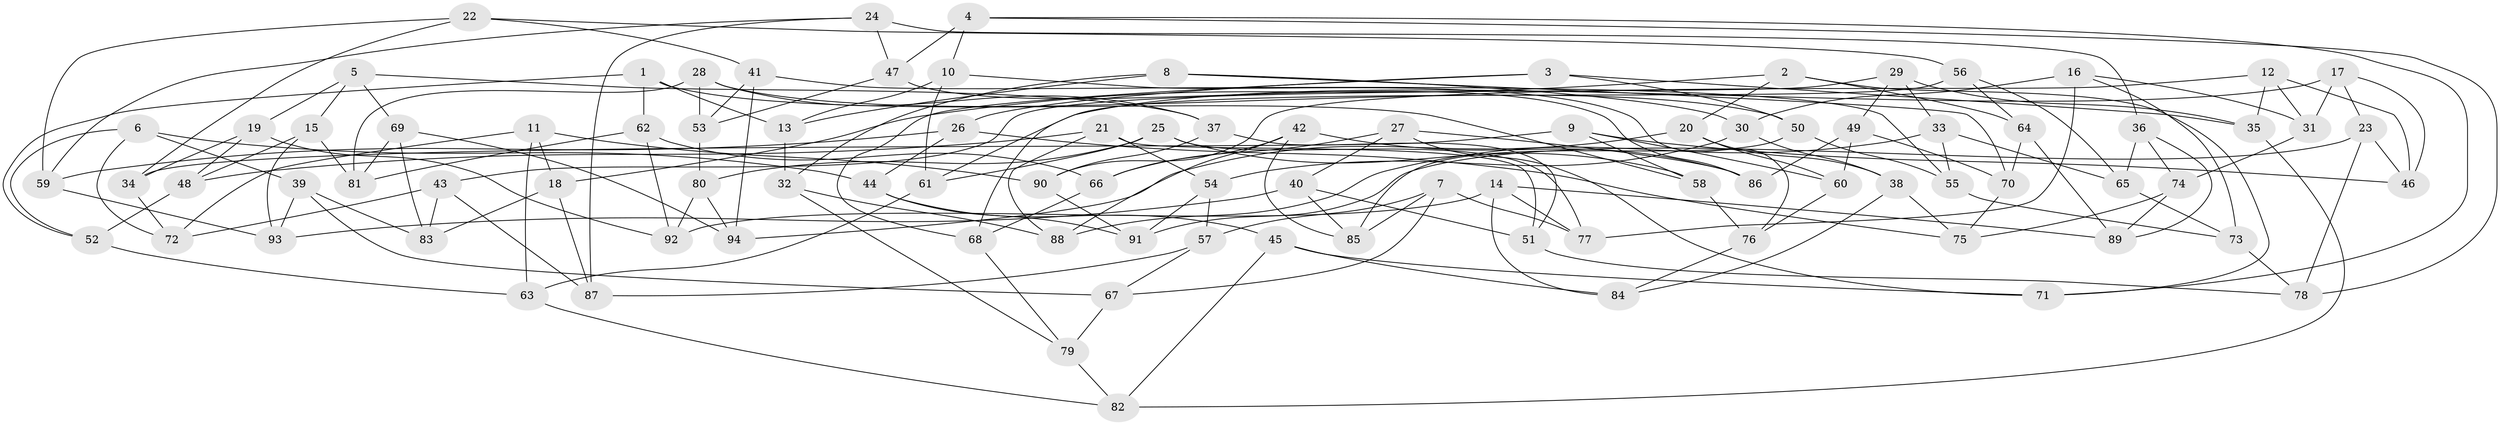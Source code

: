 // Generated by graph-tools (version 1.1) at 2025/50/03/09/25 03:50:56]
// undirected, 94 vertices, 188 edges
graph export_dot {
graph [start="1"]
  node [color=gray90,style=filled];
  1;
  2;
  3;
  4;
  5;
  6;
  7;
  8;
  9;
  10;
  11;
  12;
  13;
  14;
  15;
  16;
  17;
  18;
  19;
  20;
  21;
  22;
  23;
  24;
  25;
  26;
  27;
  28;
  29;
  30;
  31;
  32;
  33;
  34;
  35;
  36;
  37;
  38;
  39;
  40;
  41;
  42;
  43;
  44;
  45;
  46;
  47;
  48;
  49;
  50;
  51;
  52;
  53;
  54;
  55;
  56;
  57;
  58;
  59;
  60;
  61;
  62;
  63;
  64;
  65;
  66;
  67;
  68;
  69;
  70;
  71;
  72;
  73;
  74;
  75;
  76;
  77;
  78;
  79;
  80;
  81;
  82;
  83;
  84;
  85;
  86;
  87;
  88;
  89;
  90;
  91;
  92;
  93;
  94;
  1 -- 58;
  1 -- 62;
  1 -- 52;
  1 -- 13;
  2 -- 64;
  2 -- 20;
  2 -- 18;
  2 -- 71;
  3 -- 26;
  3 -- 50;
  3 -- 35;
  3 -- 68;
  4 -- 10;
  4 -- 78;
  4 -- 71;
  4 -- 47;
  5 -- 37;
  5 -- 15;
  5 -- 19;
  5 -- 69;
  6 -- 52;
  6 -- 44;
  6 -- 39;
  6 -- 72;
  7 -- 77;
  7 -- 85;
  7 -- 67;
  7 -- 57;
  8 -- 30;
  8 -- 13;
  8 -- 32;
  8 -- 70;
  9 -- 34;
  9 -- 60;
  9 -- 58;
  9 -- 46;
  10 -- 13;
  10 -- 61;
  10 -- 76;
  11 -- 63;
  11 -- 90;
  11 -- 72;
  11 -- 18;
  12 -- 31;
  12 -- 46;
  12 -- 90;
  12 -- 35;
  13 -- 32;
  14 -- 92;
  14 -- 84;
  14 -- 89;
  14 -- 77;
  15 -- 81;
  15 -- 48;
  15 -- 93;
  16 -- 73;
  16 -- 30;
  16 -- 77;
  16 -- 31;
  17 -- 46;
  17 -- 61;
  17 -- 31;
  17 -- 23;
  18 -- 83;
  18 -- 87;
  19 -- 48;
  19 -- 34;
  19 -- 92;
  20 -- 94;
  20 -- 38;
  20 -- 60;
  21 -- 48;
  21 -- 51;
  21 -- 88;
  21 -- 54;
  22 -- 56;
  22 -- 34;
  22 -- 59;
  22 -- 41;
  23 -- 91;
  23 -- 78;
  23 -- 46;
  24 -- 87;
  24 -- 36;
  24 -- 59;
  24 -- 47;
  25 -- 77;
  25 -- 58;
  25 -- 80;
  25 -- 61;
  26 -- 59;
  26 -- 44;
  26 -- 75;
  27 -- 40;
  27 -- 71;
  27 -- 86;
  27 -- 66;
  28 -- 53;
  28 -- 50;
  28 -- 37;
  28 -- 81;
  29 -- 49;
  29 -- 43;
  29 -- 35;
  29 -- 33;
  30 -- 38;
  30 -- 54;
  31 -- 74;
  32 -- 88;
  32 -- 79;
  33 -- 65;
  33 -- 55;
  33 -- 88;
  34 -- 72;
  35 -- 82;
  36 -- 65;
  36 -- 74;
  36 -- 89;
  37 -- 51;
  37 -- 90;
  38 -- 75;
  38 -- 84;
  39 -- 67;
  39 -- 83;
  39 -- 93;
  40 -- 93;
  40 -- 85;
  40 -- 51;
  41 -- 53;
  41 -- 94;
  41 -- 55;
  42 -- 85;
  42 -- 86;
  42 -- 66;
  42 -- 88;
  43 -- 72;
  43 -- 83;
  43 -- 87;
  44 -- 91;
  44 -- 45;
  45 -- 84;
  45 -- 71;
  45 -- 82;
  47 -- 86;
  47 -- 53;
  48 -- 52;
  49 -- 60;
  49 -- 86;
  49 -- 70;
  50 -- 55;
  50 -- 85;
  51 -- 78;
  52 -- 63;
  53 -- 80;
  54 -- 91;
  54 -- 57;
  55 -- 73;
  56 -- 68;
  56 -- 65;
  56 -- 64;
  57 -- 67;
  57 -- 87;
  58 -- 76;
  59 -- 93;
  60 -- 76;
  61 -- 63;
  62 -- 92;
  62 -- 66;
  62 -- 81;
  63 -- 82;
  64 -- 70;
  64 -- 89;
  65 -- 73;
  66 -- 68;
  67 -- 79;
  68 -- 79;
  69 -- 81;
  69 -- 94;
  69 -- 83;
  70 -- 75;
  73 -- 78;
  74 -- 75;
  74 -- 89;
  76 -- 84;
  79 -- 82;
  80 -- 92;
  80 -- 94;
  90 -- 91;
}
